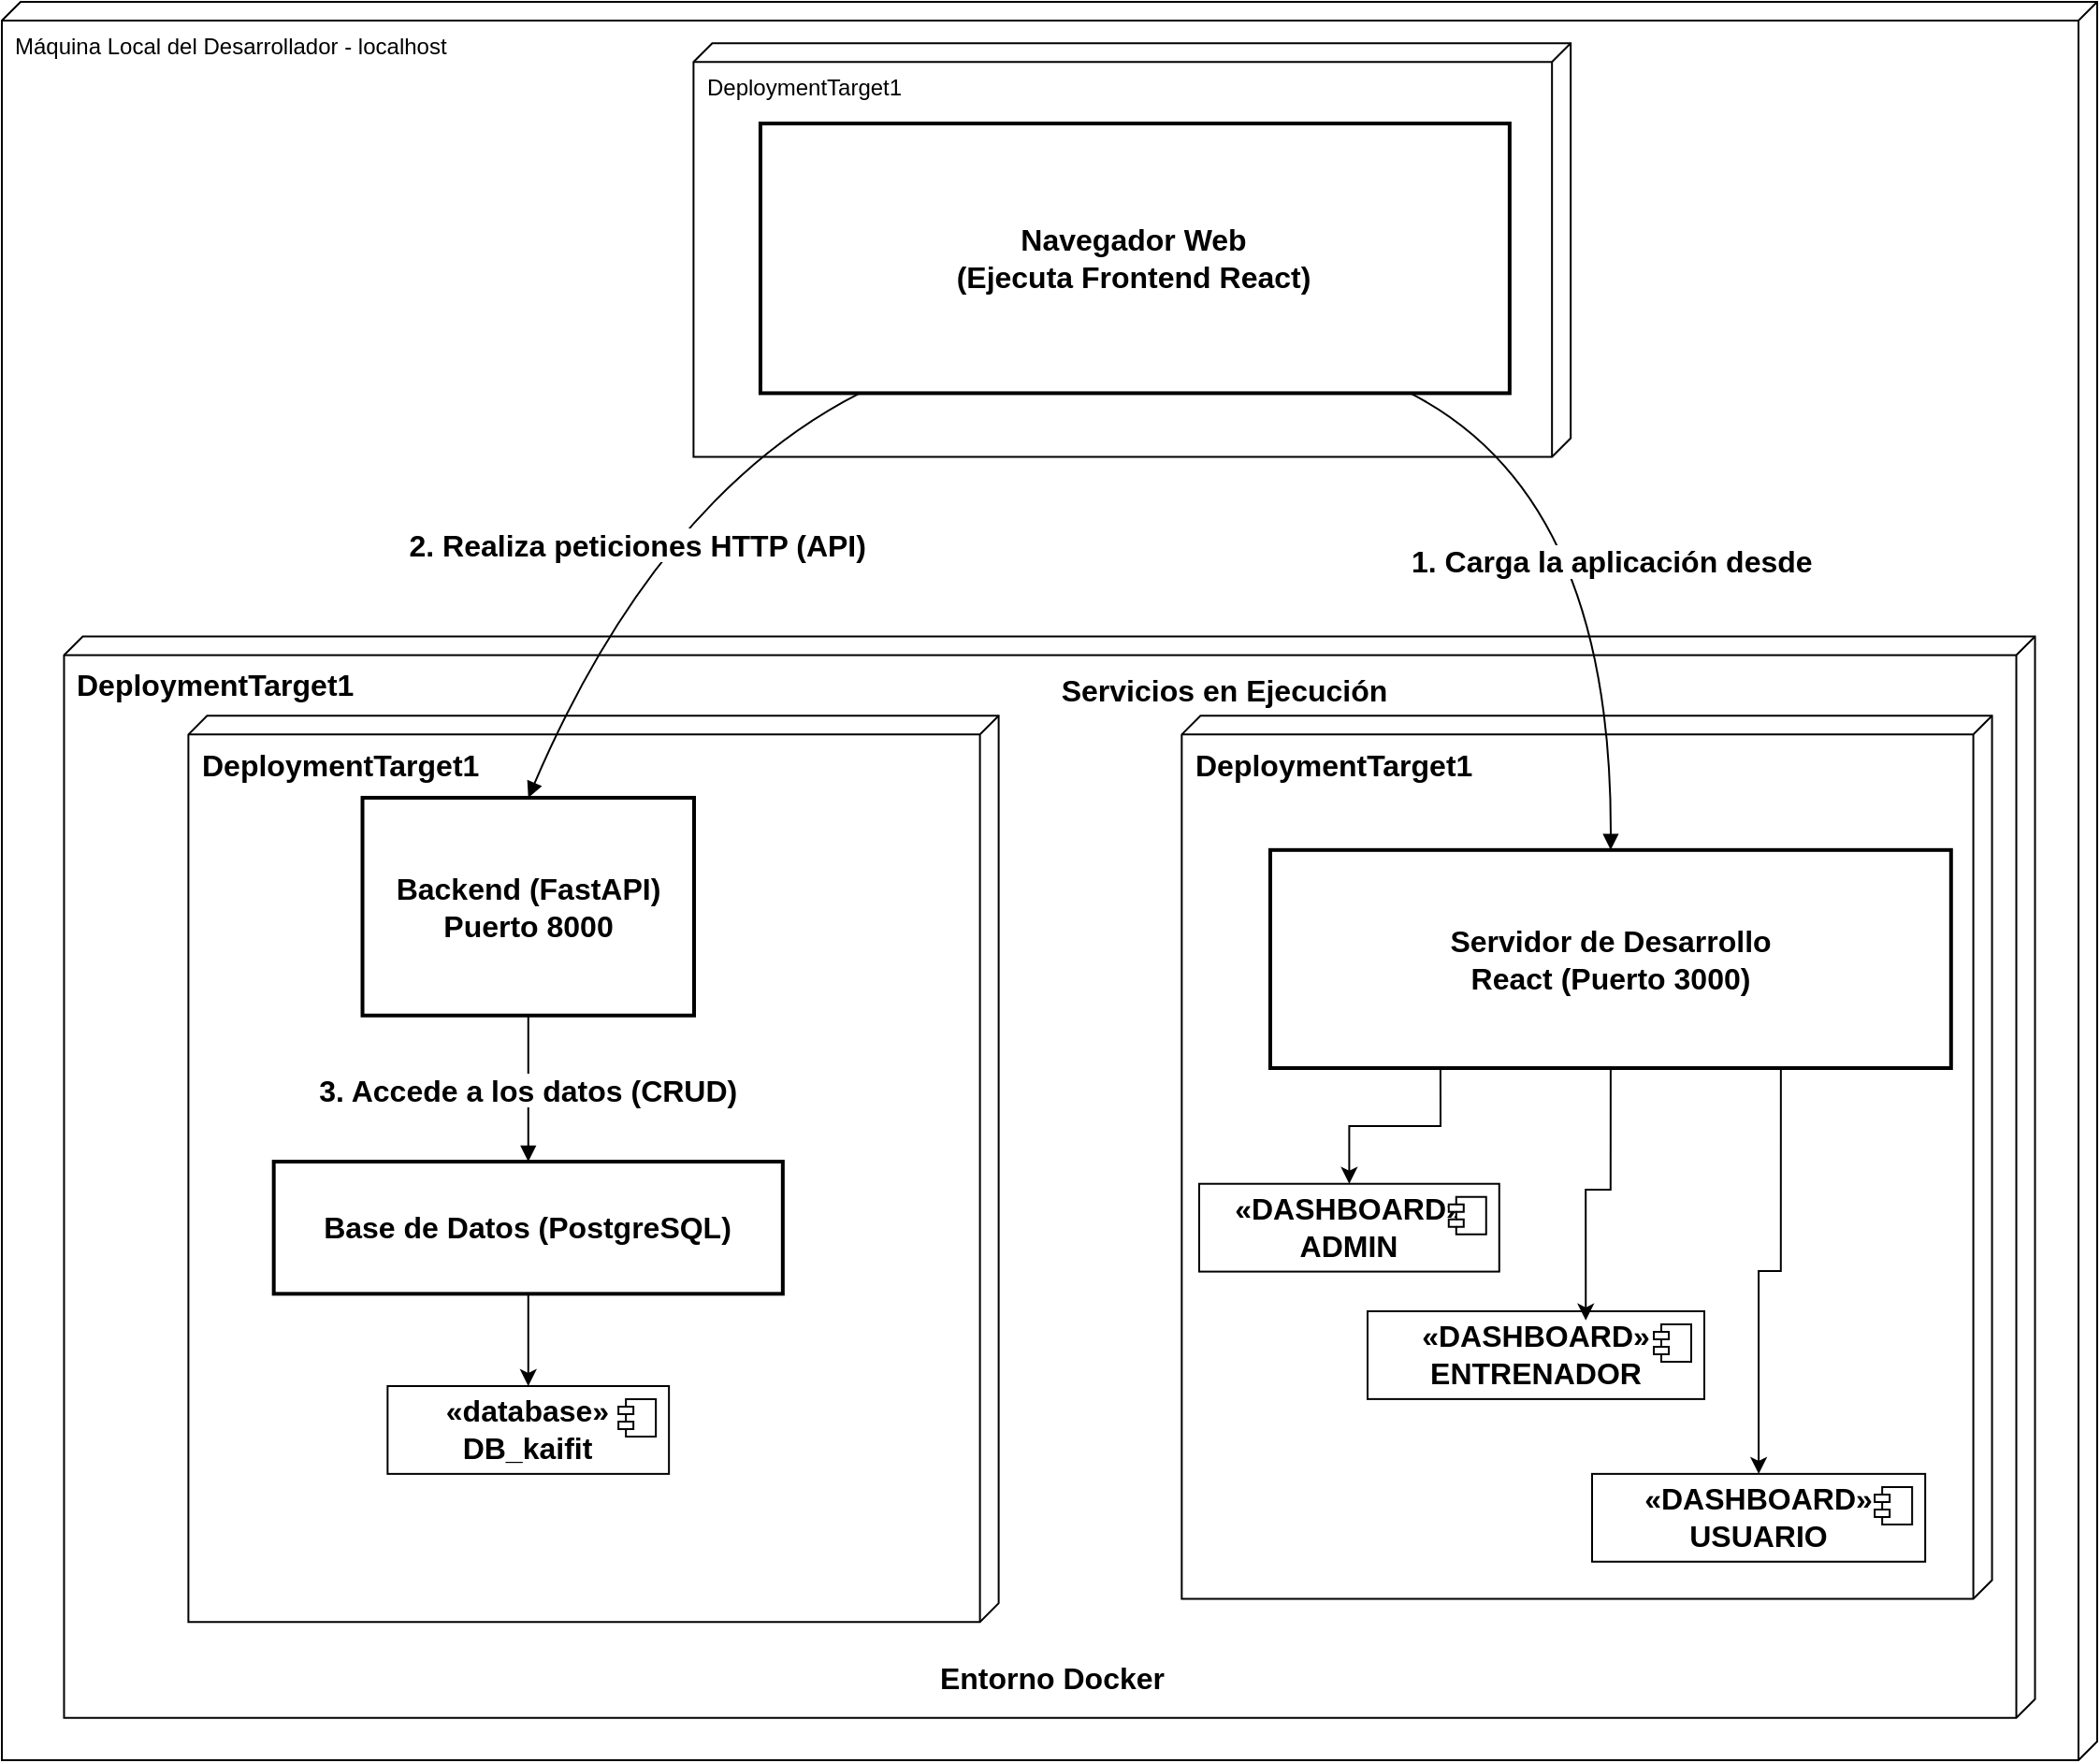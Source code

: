 <mxfile version="28.0.7">
  <diagram name="Page-1" id="rYkSNON5f-lDWxG6IL0g">
    <mxGraphModel dx="1144" dy="660" grid="1" gridSize="10" guides="1" tooltips="1" connect="1" arrows="1" fold="1" page="1" pageScale="1" pageWidth="850" pageHeight="1100" math="0" shadow="0">
      <root>
        <mxCell id="0" />
        <mxCell id="1" parent="0" />
        <mxCell id="6OKxg32zUcpk-TssQ5vP-1" value="Máquina Local del Desarrollador - localhost" style="verticalAlign=top;align=left;shape=cube;size=10;direction=south;fontStyle=0;html=1;boundedLbl=1;spacingLeft=5;whiteSpace=wrap;" parent="1" vertex="1">
          <mxGeometry x="60" y="10" width="1120" height="940" as="geometry" />
        </mxCell>
        <mxCell id="6OKxg32zUcpk-TssQ5vP-7" value="&lt;font style=&quot;font-size: 16px;&quot;&gt;&lt;b&gt;DeploymentTarget1&lt;/b&gt;&lt;/font&gt;" style="verticalAlign=top;align=left;shape=cube;size=10;direction=south;fontStyle=0;html=1;boundedLbl=1;spacingLeft=5;whiteSpace=wrap;" parent="6OKxg32zUcpk-TssQ5vP-1" vertex="1">
          <mxGeometry x="33.234" y="339.248" width="1053.531" height="578.135" as="geometry" />
        </mxCell>
        <mxCell id="6OKxg32zUcpk-TssQ5vP-3" value="&lt;font style=&quot;font-size: 16px;&quot;&gt;&lt;b&gt;DeploymentTarget1&lt;/b&gt;&lt;/font&gt;" style="verticalAlign=top;align=left;shape=cube;size=10;direction=south;fontStyle=0;html=1;boundedLbl=1;spacingLeft=5;whiteSpace=wrap;1" parent="6OKxg32zUcpk-TssQ5vP-1" vertex="1">
          <mxGeometry x="99.7" y="381.651" width="433.11" height="484.417" as="geometry" />
        </mxCell>
        <mxCell id="6OKxg32zUcpk-TssQ5vP-2" value="Backend (FastAPI)&#xa;Puerto 8000" style="whiteSpace=wrap;strokeWidth=2;fontSize=16;fontStyle=1" parent="6OKxg32zUcpk-TssQ5vP-1" vertex="1">
          <mxGeometry x="192.76" y="425.482" width="177.24" height="116.402" as="geometry" />
        </mxCell>
        <mxCell id="G7dZIARo6wTBDBJJI-_x-13" style="edgeStyle=orthogonalEdgeStyle;rounded=0;orthogonalLoop=1;jettySize=auto;html=1;exitX=0.5;exitY=1;exitDx=0;exitDy=0;" edge="1" parent="6OKxg32zUcpk-TssQ5vP-1" source="6OKxg32zUcpk-TssQ5vP-6" target="G7dZIARo6wTBDBJJI-_x-6">
          <mxGeometry relative="1" as="geometry" />
        </mxCell>
        <mxCell id="6OKxg32zUcpk-TssQ5vP-6" value="Base de Datos (PostgreSQL)" style="whiteSpace=wrap;strokeWidth=2;fontSize=16;fontStyle=1" parent="6OKxg32zUcpk-TssQ5vP-1" vertex="1">
          <mxGeometry x="145.34" y="619.995" width="272.08" height="70.68" as="geometry" />
        </mxCell>
        <mxCell id="6OKxg32zUcpk-TssQ5vP-10" value="3. Accede a los datos (CRUD)" style="curved=1;startArrow=none;endArrow=block;exitX=0.5;exitY=1;entryX=0.5;entryY=0.01;rounded=0;fontSize=16;fontStyle=1" parent="6OKxg32zUcpk-TssQ5vP-1" source="6OKxg32zUcpk-TssQ5vP-2" target="6OKxg32zUcpk-TssQ5vP-6" edge="1">
          <mxGeometry relative="1" as="geometry">
            <Array as="points" />
          </mxGeometry>
        </mxCell>
        <mxCell id="6OKxg32zUcpk-TssQ5vP-12" value="&lt;font style=&quot;font-size: 16px;&quot;&gt;&lt;b&gt;Servicios en Ejecución&lt;/b&gt;&lt;/font&gt;" style="text;html=1;align=center;verticalAlign=middle;whiteSpace=wrap;rounded=0;" parent="6OKxg32zUcpk-TssQ5vP-1" vertex="1">
          <mxGeometry x="405.46" y="339.248" width="496.855" height="56.541" as="geometry" />
        </mxCell>
        <mxCell id="6OKxg32zUcpk-TssQ5vP-14" value="&lt;font style=&quot;font-size: 16px;&quot;&gt;&lt;b&gt;DeploymentTarget1&lt;/b&gt;&lt;/font&gt;" style="verticalAlign=top;align=left;shape=cube;size=10;direction=south;fontStyle=0;html=1;boundedLbl=1;spacingLeft=5;whiteSpace=wrap;1" parent="6OKxg32zUcpk-TssQ5vP-1" vertex="1">
          <mxGeometry x="630.68" y="381.651" width="433.114" height="472.123" as="geometry" />
        </mxCell>
        <mxCell id="6OKxg32zUcpk-TssQ5vP-13" value="&lt;span style=&quot;font-size: 16px; font-weight: 700;&quot;&gt;Entorno Docker&lt;/span&gt;" style="text;html=1;align=center;verticalAlign=middle;whiteSpace=wrap;rounded=0;" parent="6OKxg32zUcpk-TssQ5vP-1" vertex="1">
          <mxGeometry x="445.341" y="867.905" width="232.641" height="56.541" as="geometry" />
        </mxCell>
        <mxCell id="G7dZIARo6wTBDBJJI-_x-23" style="edgeStyle=orthogonalEdgeStyle;rounded=0;orthogonalLoop=1;jettySize=auto;html=1;exitX=0.25;exitY=1;exitDx=0;exitDy=0;" edge="1" parent="6OKxg32zUcpk-TssQ5vP-1" source="6OKxg32zUcpk-TssQ5vP-5" target="G7dZIARo6wTBDBJJI-_x-14">
          <mxGeometry relative="1" as="geometry" />
        </mxCell>
        <mxCell id="G7dZIARo6wTBDBJJI-_x-25" style="edgeStyle=orthogonalEdgeStyle;rounded=0;orthogonalLoop=1;jettySize=auto;html=1;exitX=0.75;exitY=1;exitDx=0;exitDy=0;" edge="1" parent="6OKxg32zUcpk-TssQ5vP-1" source="6OKxg32zUcpk-TssQ5vP-5" target="G7dZIARo6wTBDBJJI-_x-21">
          <mxGeometry relative="1" as="geometry" />
        </mxCell>
        <mxCell id="6OKxg32zUcpk-TssQ5vP-5" value="Servidor de Desarrollo&#xa;React (Puerto 3000)" style="whiteSpace=wrap;strokeWidth=2;fontSize=16;fontStyle=1" parent="6OKxg32zUcpk-TssQ5vP-1" vertex="1">
          <mxGeometry x="677.98" y="453.41" width="363.92" height="116.59" as="geometry" />
        </mxCell>
        <mxCell id="G7dZIARo6wTBDBJJI-_x-1" value="DeploymentTarget1" style="verticalAlign=top;align=left;shape=cube;size=10;direction=south;fontStyle=0;html=1;boundedLbl=1;spacingLeft=5;whiteSpace=wrap;1" vertex="1" parent="6OKxg32zUcpk-TssQ5vP-1">
          <mxGeometry x="369.709" y="22.118" width="468.867" height="221.176" as="geometry" />
        </mxCell>
        <mxCell id="6OKxg32zUcpk-TssQ5vP-4" value="Navegador Web&#xa;(Ejecuta Frontend React)" style="whiteSpace=wrap;strokeWidth=2;fontSize=16;fontStyle=1" parent="6OKxg32zUcpk-TssQ5vP-1" vertex="1">
          <mxGeometry x="405.46" y="65.023" width="400.475" height="144.18" as="geometry" />
        </mxCell>
        <mxCell id="6OKxg32zUcpk-TssQ5vP-8" value="1. Carga la aplicación desde" style="curved=1;startArrow=none;endArrow=block;exitX=0.86;exitY=0.99;entryX=0.5;entryY=0;rounded=0;fontSize=16;fontStyle=1" parent="6OKxg32zUcpk-TssQ5vP-1" source="6OKxg32zUcpk-TssQ5vP-4" target="6OKxg32zUcpk-TssQ5vP-5" edge="1">
          <mxGeometry relative="1" as="geometry">
            <Array as="points">
              <mxPoint x="860.772" y="264.331" />
            </Array>
          </mxGeometry>
        </mxCell>
        <mxCell id="6OKxg32zUcpk-TssQ5vP-9" value="2. Realiza peticiones HTTP (API)" style="curved=1;startArrow=none;endArrow=block;exitX=0.14;exitY=0.99;entryX=0.5;entryY=0;rounded=0;fontSize=16;fontStyle=1" parent="6OKxg32zUcpk-TssQ5vP-1" source="6OKxg32zUcpk-TssQ5vP-4" target="6OKxg32zUcpk-TssQ5vP-2" edge="1">
          <mxGeometry relative="1" as="geometry">
            <Array as="points">
              <mxPoint x="350.623" y="264.331" />
            </Array>
          </mxGeometry>
        </mxCell>
        <mxCell id="G7dZIARo6wTBDBJJI-_x-6" value="&lt;font style=&quot;&quot;&gt;&lt;b style=&quot;font-size: 16px;&quot;&gt;«database»&lt;/b&gt;&lt;br&gt;&lt;span style=&quot;font-size: 16px;&quot;&gt;&lt;b&gt;DB_kaifit&lt;/b&gt;&lt;/span&gt;&lt;/font&gt;" style="html=1;dropTarget=0;whiteSpace=wrap;" vertex="1" parent="6OKxg32zUcpk-TssQ5vP-1">
          <mxGeometry x="206.18" y="740" width="150.39" height="46.94" as="geometry" />
        </mxCell>
        <mxCell id="G7dZIARo6wTBDBJJI-_x-7" value="" style="shape=module;jettyWidth=8;jettyHeight=4;" vertex="1" parent="G7dZIARo6wTBDBJJI-_x-6">
          <mxGeometry x="1" width="20" height="20" relative="1" as="geometry">
            <mxPoint x="-27" y="7" as="offset" />
          </mxGeometry>
        </mxCell>
        <mxCell id="G7dZIARo6wTBDBJJI-_x-14" value="&lt;font style=&quot;&quot;&gt;&lt;b style=&quot;font-size: 16px;&quot;&gt;«DASHBOARD»&lt;/b&gt;&lt;br&gt;&lt;span style=&quot;font-size: 16px;&quot;&gt;&lt;b&gt;ADMIN&lt;/b&gt;&lt;/span&gt;&lt;/font&gt;" style="html=1;dropTarget=0;whiteSpace=wrap;" vertex="1" parent="6OKxg32zUcpk-TssQ5vP-1">
          <mxGeometry x="640" y="631.86" width="160.39" height="46.94" as="geometry" />
        </mxCell>
        <mxCell id="G7dZIARo6wTBDBJJI-_x-15" value="" style="shape=module;jettyWidth=8;jettyHeight=4;" vertex="1" parent="G7dZIARo6wTBDBJJI-_x-14">
          <mxGeometry x="1" width="20" height="20" relative="1" as="geometry">
            <mxPoint x="-27" y="7" as="offset" />
          </mxGeometry>
        </mxCell>
        <mxCell id="G7dZIARo6wTBDBJJI-_x-16" value="&lt;b style=&quot;font-size: 16px;&quot;&gt;«DASHBOARD»&lt;/b&gt;&lt;div&gt;&lt;b style=&quot;font-size: 16px;&quot;&gt;ENTRENADOR&lt;/b&gt;&lt;/div&gt;" style="html=1;dropTarget=0;whiteSpace=wrap;" vertex="1" parent="6OKxg32zUcpk-TssQ5vP-1">
          <mxGeometry x="730" y="700" width="180" height="46.94" as="geometry" />
        </mxCell>
        <mxCell id="G7dZIARo6wTBDBJJI-_x-17" value="" style="shape=module;jettyWidth=8;jettyHeight=4;" vertex="1" parent="G7dZIARo6wTBDBJJI-_x-16">
          <mxGeometry x="1" width="20" height="20" relative="1" as="geometry">
            <mxPoint x="-27" y="7" as="offset" />
          </mxGeometry>
        </mxCell>
        <mxCell id="G7dZIARo6wTBDBJJI-_x-21" value="&lt;b style=&quot;font-size: 16px;&quot;&gt;«DASHBOARD»&lt;/b&gt;&lt;div&gt;&lt;b style=&quot;font-size: 16px;&quot;&gt;USUARIO&lt;/b&gt;&lt;/div&gt;" style="html=1;dropTarget=0;whiteSpace=wrap;" vertex="1" parent="6OKxg32zUcpk-TssQ5vP-1">
          <mxGeometry x="850" y="786.94" width="178.08" height="46.94" as="geometry" />
        </mxCell>
        <mxCell id="G7dZIARo6wTBDBJJI-_x-22" value="" style="shape=module;jettyWidth=8;jettyHeight=4;" vertex="1" parent="G7dZIARo6wTBDBJJI-_x-21">
          <mxGeometry x="1" width="20" height="20" relative="1" as="geometry">
            <mxPoint x="-27" y="7" as="offset" />
          </mxGeometry>
        </mxCell>
        <mxCell id="G7dZIARo6wTBDBJJI-_x-24" style="edgeStyle=orthogonalEdgeStyle;rounded=0;orthogonalLoop=1;jettySize=auto;html=1;exitX=0.5;exitY=1;exitDx=0;exitDy=0;entryX=0.648;entryY=0.104;entryDx=0;entryDy=0;entryPerimeter=0;" edge="1" parent="6OKxg32zUcpk-TssQ5vP-1" source="6OKxg32zUcpk-TssQ5vP-5" target="G7dZIARo6wTBDBJJI-_x-16">
          <mxGeometry relative="1" as="geometry" />
        </mxCell>
      </root>
    </mxGraphModel>
  </diagram>
</mxfile>
